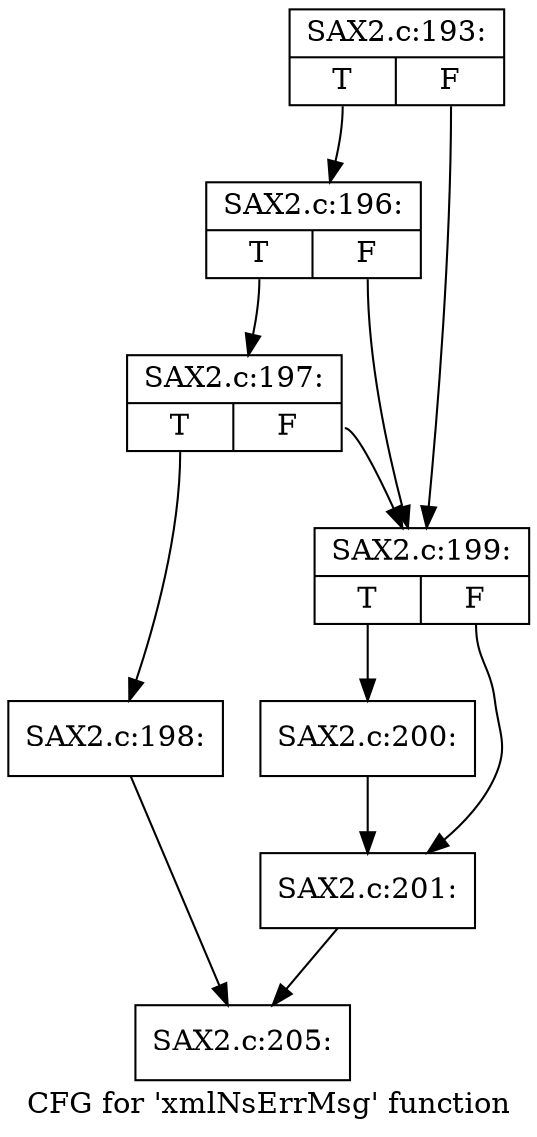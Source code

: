 digraph "CFG for 'xmlNsErrMsg' function" {
	label="CFG for 'xmlNsErrMsg' function";

	Node0x42ef170 [shape=record,label="{SAX2.c:193:|{<s0>T|<s1>F}}"];
	Node0x42ef170:s0 -> Node0x4339900;
	Node0x42ef170:s1 -> Node0x4339860;
	Node0x4339900 [shape=record,label="{SAX2.c:196:|{<s0>T|<s1>F}}"];
	Node0x4339900:s0 -> Node0x43398b0;
	Node0x4339900:s1 -> Node0x4339860;
	Node0x43398b0 [shape=record,label="{SAX2.c:197:|{<s0>T|<s1>F}}"];
	Node0x43398b0:s0 -> Node0x4339810;
	Node0x43398b0:s1 -> Node0x4339860;
	Node0x4339810 [shape=record,label="{SAX2.c:198:}"];
	Node0x4339810 -> Node0x42ef550;
	Node0x4339860 [shape=record,label="{SAX2.c:199:|{<s0>T|<s1>F}}"];
	Node0x4339860:s0 -> Node0x433a340;
	Node0x4339860:s1 -> Node0x433a390;
	Node0x433a340 [shape=record,label="{SAX2.c:200:}"];
	Node0x433a340 -> Node0x433a390;
	Node0x433a390 [shape=record,label="{SAX2.c:201:}"];
	Node0x433a390 -> Node0x42ef550;
	Node0x42ef550 [shape=record,label="{SAX2.c:205:}"];
}
